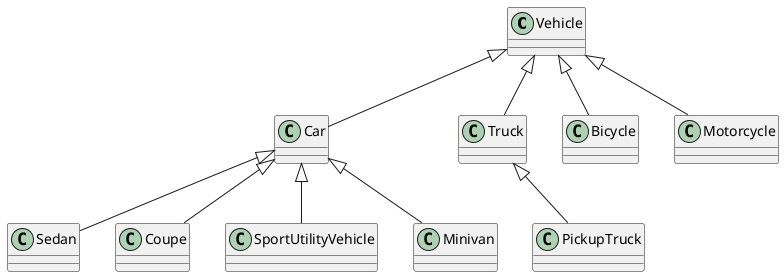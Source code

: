 @startuml

Vehicle <|-- Car
Vehicle <|--Truck
Car <|-- Sedan
Car <|-- Coupe
Truck <|-- PickupTruck
Car <|--SportUtilityVehicle
Car <|-- Minivan
Vehicle <|--Bicycle
Vehicle <|-- Motorcycle
@enduml